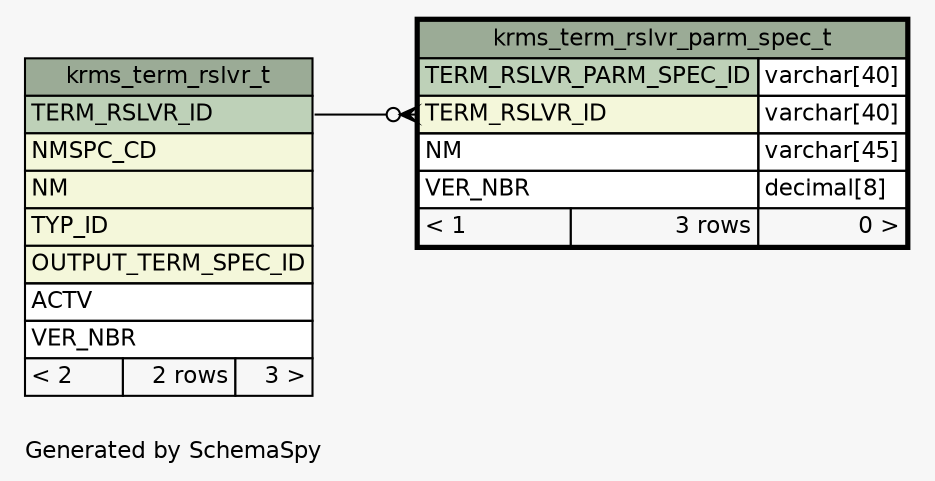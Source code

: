 // dot 2.28.0 on Mac OS X 10.7.2
// SchemaSpy rev 590
digraph "oneDegreeRelationshipsDiagram" {
  graph [
    rankdir="RL"
    bgcolor="#f7f7f7"
    label="\nGenerated by SchemaSpy"
    labeljust="l"
    nodesep="0.18"
    ranksep="0.46"
    fontname="Helvetica"
    fontsize="11"
  ];
  node [
    fontname="Helvetica"
    fontsize="11"
    shape="plaintext"
  ];
  edge [
    arrowsize="0.8"
  ];
  "krms_term_rslvr_parm_spec_t":"TERM_RSLVR_ID":w -> "krms_term_rslvr_t":"TERM_RSLVR_ID":e [arrowhead=none dir=back arrowtail=crowodot];
  "krms_term_rslvr_parm_spec_t" [
    label=<
    <TABLE BORDER="2" CELLBORDER="1" CELLSPACING="0" BGCOLOR="#ffffff">
      <TR><TD COLSPAN="3" BGCOLOR="#9bab96" ALIGN="CENTER">krms_term_rslvr_parm_spec_t</TD></TR>
      <TR><TD PORT="TERM_RSLVR_PARM_SPEC_ID" COLSPAN="2" BGCOLOR="#bed1b8" ALIGN="LEFT">TERM_RSLVR_PARM_SPEC_ID</TD><TD PORT="TERM_RSLVR_PARM_SPEC_ID.type" ALIGN="LEFT">varchar[40]</TD></TR>
      <TR><TD PORT="TERM_RSLVR_ID" COLSPAN="2" BGCOLOR="#f4f7da" ALIGN="LEFT">TERM_RSLVR_ID</TD><TD PORT="TERM_RSLVR_ID.type" ALIGN="LEFT">varchar[40]</TD></TR>
      <TR><TD PORT="NM" COLSPAN="2" ALIGN="LEFT">NM</TD><TD PORT="NM.type" ALIGN="LEFT">varchar[45]</TD></TR>
      <TR><TD PORT="VER_NBR" COLSPAN="2" ALIGN="LEFT">VER_NBR</TD><TD PORT="VER_NBR.type" ALIGN="LEFT">decimal[8]</TD></TR>
      <TR><TD ALIGN="LEFT" BGCOLOR="#f7f7f7">&lt; 1</TD><TD ALIGN="RIGHT" BGCOLOR="#f7f7f7">3 rows</TD><TD ALIGN="RIGHT" BGCOLOR="#f7f7f7">0 &gt;</TD></TR>
    </TABLE>>
    URL="krms_term_rslvr_parm_spec_t.html"
    tooltip="krms_term_rslvr_parm_spec_t"
  ];
  "krms_term_rslvr_t" [
    label=<
    <TABLE BORDER="0" CELLBORDER="1" CELLSPACING="0" BGCOLOR="#ffffff">
      <TR><TD COLSPAN="3" BGCOLOR="#9bab96" ALIGN="CENTER">krms_term_rslvr_t</TD></TR>
      <TR><TD PORT="TERM_RSLVR_ID" COLSPAN="3" BGCOLOR="#bed1b8" ALIGN="LEFT">TERM_RSLVR_ID</TD></TR>
      <TR><TD PORT="NMSPC_CD" COLSPAN="3" BGCOLOR="#f4f7da" ALIGN="LEFT">NMSPC_CD</TD></TR>
      <TR><TD PORT="NM" COLSPAN="3" BGCOLOR="#f4f7da" ALIGN="LEFT">NM</TD></TR>
      <TR><TD PORT="TYP_ID" COLSPAN="3" BGCOLOR="#f4f7da" ALIGN="LEFT">TYP_ID</TD></TR>
      <TR><TD PORT="OUTPUT_TERM_SPEC_ID" COLSPAN="3" BGCOLOR="#f4f7da" ALIGN="LEFT">OUTPUT_TERM_SPEC_ID</TD></TR>
      <TR><TD PORT="ACTV" COLSPAN="3" ALIGN="LEFT">ACTV</TD></TR>
      <TR><TD PORT="VER_NBR" COLSPAN="3" ALIGN="LEFT">VER_NBR</TD></TR>
      <TR><TD ALIGN="LEFT" BGCOLOR="#f7f7f7">&lt; 2</TD><TD ALIGN="RIGHT" BGCOLOR="#f7f7f7">2 rows</TD><TD ALIGN="RIGHT" BGCOLOR="#f7f7f7">3 &gt;</TD></TR>
    </TABLE>>
    URL="krms_term_rslvr_t.html"
    tooltip="krms_term_rslvr_t"
  ];
}
